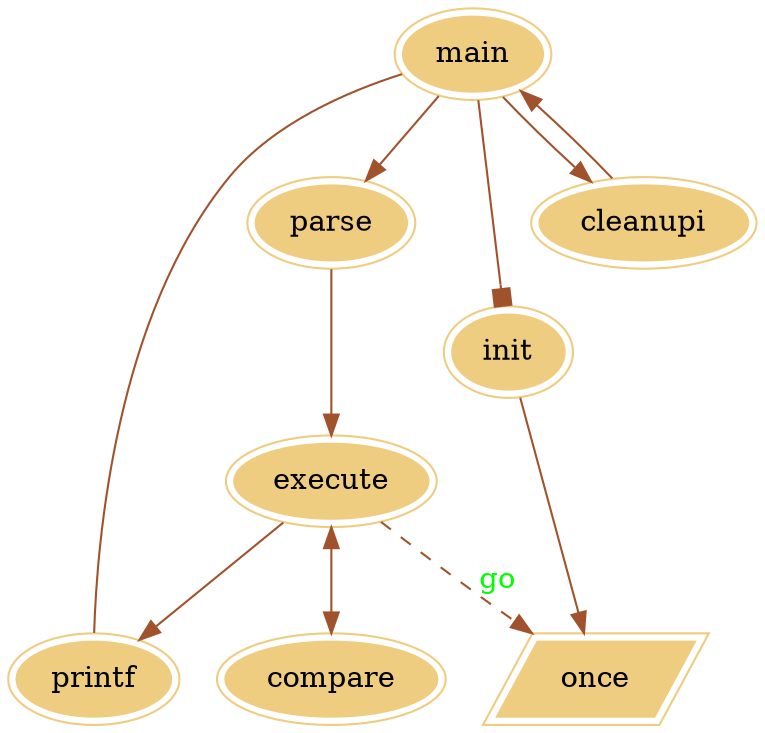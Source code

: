 digraph G {
    node [peripheries=2 style=filled color="#eecc80"]
    edge [color="sienna" fontcolor="green"]
    main -> parse -> execute;
    main -> init [arrowhead = box];
    main -> cleanupi -> main;
    make_string[label = once shape=parallelogram style=filled ]
    execute -> make_string[label=go style=dashed arrowtail=diamond];
    execute -> printf [shape=box];
    init -> make_string;
    main -> printf[dir=none];
    execute -> compare[dir=both];
}